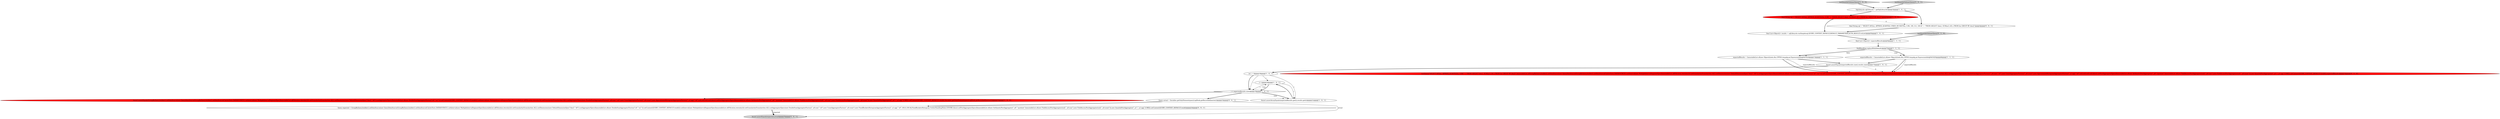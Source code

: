 digraph {
4 [style = filled, label = "final List<Object((> results = sqlLifecycle.runSimple(sql,QUERY_CONTEXT_DEFAULT,DEFAULT_PARAMETERS,AUTH_RESULT).toList()@@@5@@@['1', '0', '1']", fillcolor = white, shape = ellipse image = "AAA0AAABBB1BBB"];
13 [style = filled, label = "testQuantileOnInnerQuery['1', '0', '0']", fillcolor = lightgray, shape = diamond image = "AAA0AAABBB1BBB"];
9 [style = filled, label = "i++@@@20@@@['1', '0', '1']", fillcolor = white, shape = ellipse image = "AAA0AAABBB1BBB"];
12 [style = filled, label = "expectedResults = ImmutableList.of(new Object((((edu.fdu.CPPDG.tinypdg.pe.ExpressionInfo@9d162d)@@@13@@@['1', '1', '1']", fillcolor = white, shape = ellipse image = "AAA0AAABBB1BBB"];
19 [style = filled, label = "final String sql = \"SELECT AVG(x), APPROX_QUANTILE_FIXED_BUCKETS(x, 0.98, 100, 0.0, 100.0)\" + \"FROM (SELECT dim2, SUM(m1) AS x FROM foo GROUP BY dim2)\"@@@4@@@['0', '0', '1']", fillcolor = white, shape = ellipse image = "AAA0AAABBB3BBB"];
8 [style = filled, label = "Assert.assertEquals(GroupByQuery.builder().setDataSource(new QueryDataSource(GroupByQuery.builder().setDataSource(CalciteTests.DATASOURCE1).setInterval(new MultipleIntervalSegmentSpec(ImmutableList.of(Filtration.eternity()))).setGranularity(Granularities.ALL).setDimensions(new DefaultDimensionSpec(\"dim2\",\"d0\")).setAggregatorSpecs(ImmutableList.of(new DoubleSumAggregatorFactory(\"a0\",\"m1\"))).setContext(QUERY_CONTEXT_DEFAULT).build())).setInterval(new MultipleIntervalSegmentSpec(ImmutableList.of(Filtration.eternity()))).setGranularity(Granularities.ALL).setAggregatorSpecs(new DoubleSumAggregatorFactory(\"_a0:sum\",\"a0\"),new CountAggregatorFactory(\"_a0:count\"),new ApproximateHistogramAggregatorFactory(\"_a1:agg\",\"a0\",null,null,null,null,false)).setPostAggregatorSpecs(ImmutableList.of(new ArithmeticPostAggregator(\"_a0\",\"quotient\",ImmutableList.of(new FieldAccessPostAggregator(null,\"_a0:sum\"),new FieldAccessPostAggregator(null,\"_a0:count\"))),new QuantilePostAggregator(\"_a1\",\"_a1:agg\",0.98f))).setContext(QUERY_CONTEXT_DEFAULT).build(),Iterables.getOnlyElement(queryLogHook.getRecordedQueries()))@@@23@@@['1', '0', '0']", fillcolor = red, shape = ellipse image = "AAA1AAABBB1BBB"];
18 [style = filled, label = "Assert.assertEquals(expected,actual)@@@25@@@['0', '0', '1']", fillcolor = lightgray, shape = ellipse image = "AAA0AAABBB3BBB"];
10 [style = filled, label = "Assert.assertArrayEquals(expectedResults.get(i),results.get(i))@@@21@@@['1', '0', '1']", fillcolor = white, shape = ellipse image = "AAA0AAABBB1BBB"];
2 [style = filled, label = "NullHandling.replaceWithDefault()@@@7@@@['1', '1', '1']", fillcolor = white, shape = diamond image = "AAA0AAABBB1BBB"];
5 [style = filled, label = "int i = 0@@@18@@@['1', '0', '1']", fillcolor = white, shape = ellipse image = "AAA0AAABBB1BBB"];
17 [style = filled, label = "Query expected = GroupByQuery.builder().setDataSource(new QueryDataSource(GroupByQuery.builder().setDataSource(CalciteTests.DATASOURCE1).setInterval(new MultipleIntervalSegmentSpec(ImmutableList.of(Filtration.eternity()))).setGranularity(Granularities.ALL).setDimensions(new DefaultDimensionSpec(\"dim2\",\"d0\")).setAggregatorSpecs(ImmutableList.of(new DoubleSumAggregatorFactory(\"a0\",\"m1\"))).setContext(QUERY_CONTEXT_DEFAULT).build())).setInterval(new MultipleIntervalSegmentSpec(ImmutableList.of(Filtration.eternity()))).setGranularity(Granularities.ALL).setAggregatorSpecs(new DoubleSumAggregatorFactory(\"_a0:sum\",\"a0\"),new CountAggregatorFactory(\"_a0:count\"),new FixedBucketsHistogramAggregatorFactory(\"_a1:agg\",\"a0\",100,0,100.0d,FixedBucketsHistogram.OutlierHandlingMode.IGNORE,false)).setPostAggregatorSpecs(ImmutableList.of(new ArithmeticPostAggregator(\"_a0\",\"quotient\",ImmutableList.of(new FieldAccessPostAggregator(null,\"_a0:sum\"),new FieldAccessPostAggregator(null,\"_a0:count\"))),new QuantilePostAggregator(\"_a1\",\"_a1:agg\",0.98f))).setContext(QUERY_CONTEXT_DEFAULT).build()@@@24@@@['0', '0', '1']", fillcolor = white, shape = ellipse image = "AAA0AAABBB3BBB"];
3 [style = filled, label = "Assert.assertEquals(expectedResults.size(),results.size())@@@17@@@['1', '0', '1']", fillcolor = white, shape = ellipse image = "AAA0AAABBB1BBB"];
11 [style = filled, label = "final List<Object((> expectedResults@@@6@@@['1', '1', '1']", fillcolor = white, shape = ellipse image = "AAA0AAABBB1BBB"];
20 [style = filled, label = "testQuantileOnInnerQuery['0', '0', '1']", fillcolor = lightgray, shape = diamond image = "AAA0AAABBB3BBB"];
0 [style = filled, label = "expectedResults = ImmutableList.of(new Object((((edu.fdu.CPPDG.tinypdg.pe.ExpressionInfo@9d1620)@@@8@@@['1', '1', '1']", fillcolor = white, shape = ellipse image = "AAA0AAABBB1BBB"];
1 [style = filled, label = "final String sql = \"SELECT AVG(x), APPROX_QUANTILE(x, 0.98)\" + \"FROM (SELECT dim2, SUM(m1) AS x FROM foo GROUP BY dim2)\"@@@4@@@['1', '0', '0']", fillcolor = red, shape = ellipse image = "AAA1AAABBB1BBB"];
14 [style = filled, label = "testQuery(\"SELECT AVG(x), APPROX_QUANTILE(x, 0.98)\" + \"FROM (SELECT dim2, SUM(m1) AS x FROM foo GROUP BY dim2)\",ImmutableList.of(GroupByQuery.builder().setDataSource(new QueryDataSource(GroupByQuery.builder().setDataSource(CalciteTests.DATASOURCE1).setInterval(new MultipleIntervalSegmentSpec(ImmutableList.of(Filtration.eternity()))).setGranularity(Granularities.ALL).setDimensions(new DefaultDimensionSpec(\"dim2\",\"d0\")).setAggregatorSpecs(ImmutableList.of(new DoubleSumAggregatorFactory(\"a0\",\"m1\"))).setContext(QUERY_CONTEXT_DEFAULT).build())).setInterval(new MultipleIntervalSegmentSpec(ImmutableList.of(Filtration.eternity()))).setGranularity(Granularities.ALL).setAggregatorSpecs(new DoubleSumAggregatorFactory(\"_a0:sum\",\"a0\"),new CountAggregatorFactory(\"_a0:count\"),new ApproximateHistogramAggregatorFactory(\"_a1:agg\",\"a0\",null,null,null,null,false)).setPostAggregatorSpecs(ImmutableList.of(new ArithmeticPostAggregator(\"_a0\",\"quotient\",ImmutableList.of(new FieldAccessPostAggregator(null,\"_a0:sum\"),new FieldAccessPostAggregator(null,\"_a0:count\"))),new QuantilePostAggregator(\"_a1\",\"_a1:agg\",0.98f))).setContext(QUERY_CONTEXT_DEFAULT).build()),expectedResults)@@@14@@@['0', '1', '0']", fillcolor = red, shape = ellipse image = "AAA1AAABBB2BBB"];
7 [style = filled, label = "SqlLifecycle sqlLifecycle = getSqlLifecycle()@@@3@@@['1', '0', '1']", fillcolor = white, shape = ellipse image = "AAA0AAABBB1BBB"];
16 [style = filled, label = "Query actual = Iterables.getOnlyElement(queryLogHook.getRecordedQueries())@@@23@@@['0', '0', '1']", fillcolor = white, shape = ellipse image = "AAA0AAABBB3BBB"];
15 [style = filled, label = "testQuantileOnInnerQuery['0', '1', '0']", fillcolor = lightgray, shape = diamond image = "AAA0AAABBB2BBB"];
6 [style = filled, label = "i < expectedResults.size()@@@19@@@['1', '0', '1']", fillcolor = white, shape = diamond image = "AAA0AAABBB1BBB"];
0->3 [style = bold, label=""];
1->4 [style = bold, label=""];
7->1 [style = bold, label=""];
2->0 [style = dotted, label="true"];
17->18 [style = solid, label="expected"];
1->19 [style = dashed, label="0"];
12->14 [style = solid, label="expectedResults"];
16->17 [style = bold, label=""];
11->2 [style = bold, label=""];
9->10 [style = solid, label="i"];
2->12 [style = bold, label=""];
9->6 [style = bold, label=""];
6->10 [style = dotted, label="true"];
3->5 [style = bold, label=""];
2->0 [style = bold, label=""];
0->14 [style = bold, label=""];
2->12 [style = dotted, label="false"];
5->6 [style = bold, label=""];
15->11 [style = bold, label=""];
9->6 [style = solid, label="i"];
6->9 [style = dotted, label="true"];
6->16 [style = bold, label=""];
13->7 [style = bold, label=""];
6->10 [style = bold, label=""];
0->14 [style = solid, label="expectedResults"];
6->8 [style = bold, label=""];
12->14 [style = bold, label=""];
10->9 [style = bold, label=""];
12->3 [style = bold, label=""];
19->4 [style = bold, label=""];
16->18 [style = solid, label="actual"];
20->7 [style = bold, label=""];
3->14 [style = dashed, label="0"];
4->11 [style = bold, label=""];
5->10 [style = solid, label="i"];
7->19 [style = bold, label=""];
5->6 [style = solid, label="i"];
17->18 [style = bold, label=""];
5->9 [style = solid, label="i"];
}
